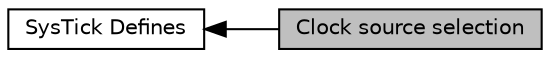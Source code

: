 digraph "Clock source selection"
{
  edge [fontname="Helvetica",fontsize="10",labelfontname="Helvetica",labelfontsize="10"];
  node [fontname="Helvetica",fontsize="10",shape=record];
  rankdir=LR;
  Node0 [label="Clock source selection",height=0.2,width=0.4,color="black", fillcolor="grey75", style="filled", fontcolor="black"];
  Node1 [label="SysTick Defines",height=0.2,width=0.4,color="black", fillcolor="white", style="filled",URL="$group__CM3__systick__defines.html",tooltip="libopencm3 Defined Constants and Types for the Cortex SysTick  "];
  Node1->Node0 [shape=plaintext, dir="back", style="solid"];
}
